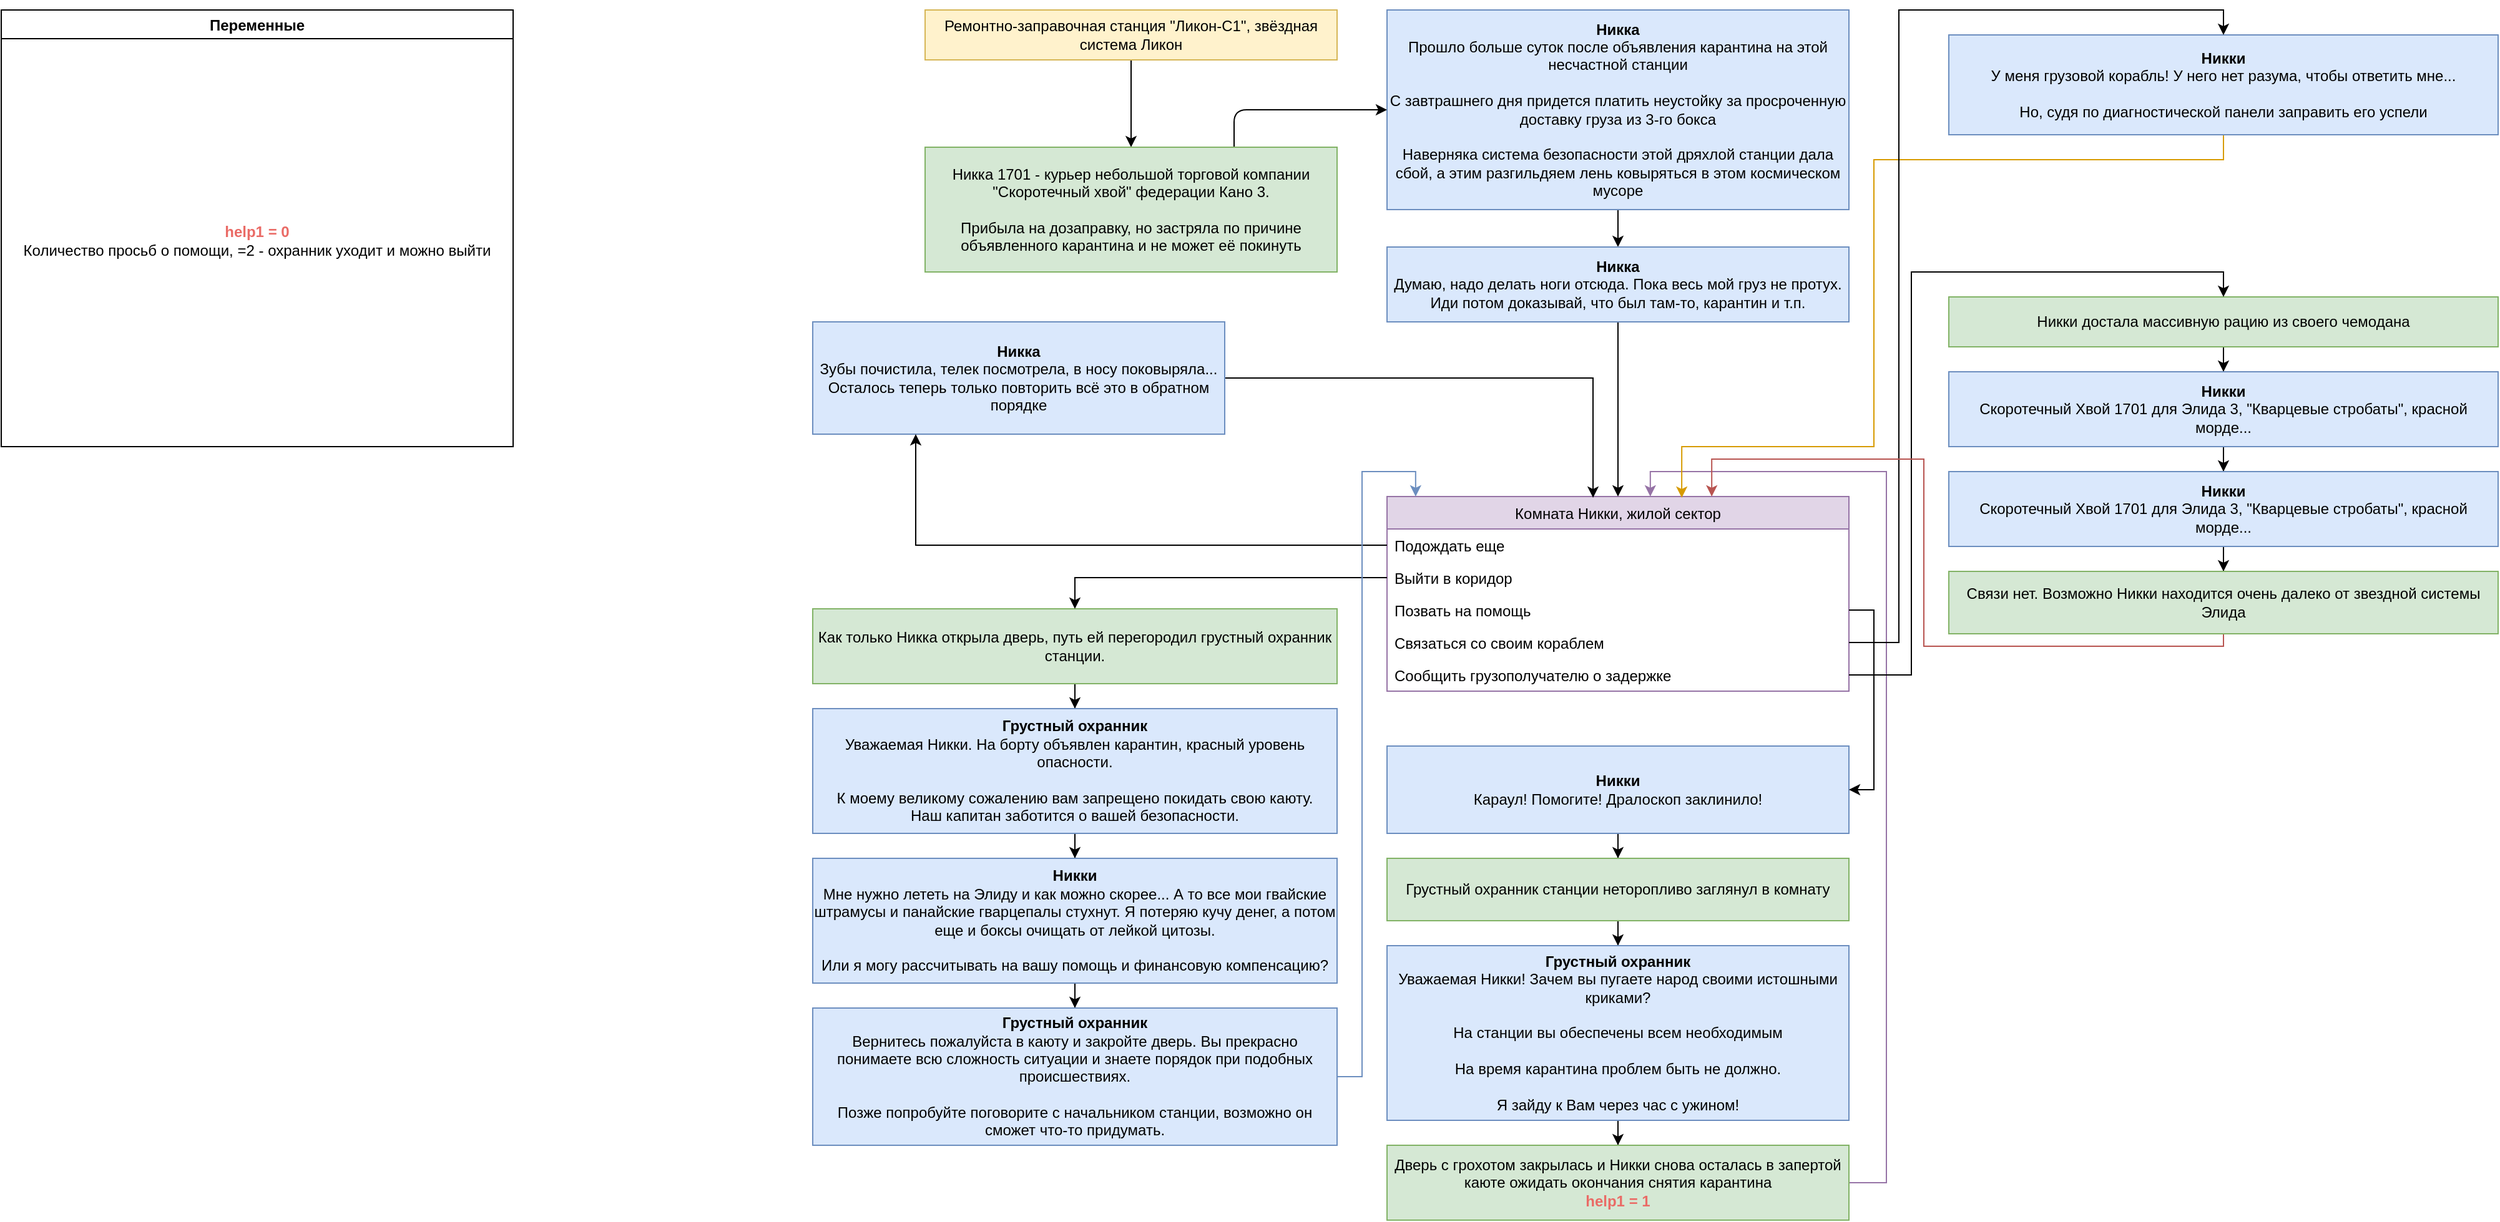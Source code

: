 <mxfile version="14.9.2" type="github">
  <diagram id="ggf2usPorNdX9x693DGo" name="Page-1">
    <mxGraphModel dx="2622" dy="724" grid="1" gridSize="10" guides="1" tooltips="1" connect="1" arrows="1" fold="1" page="0" pageScale="1" pageWidth="827" pageHeight="1169" math="0" shadow="0">
      <root>
        <mxCell id="0" />
        <mxCell id="1" parent="0" />
        <mxCell id="g03nTtScG-hAA8EhMata-2" value="Комната Никки, жилой сектор" style="swimlane;fontStyle=0;childLayout=stackLayout;horizontal=1;startSize=26;horizontalStack=0;resizeParent=1;resizeParentMax=0;resizeLast=0;collapsible=1;marginBottom=0;fillColor=#e1d5e7;strokeColor=#9673a6;" parent="1" vertex="1">
          <mxGeometry x="190" y="460" width="370" height="156" as="geometry">
            <mxRectangle x="190" y="350" width="200" height="26" as="alternateBounds" />
          </mxGeometry>
        </mxCell>
        <mxCell id="g03nTtScG-hAA8EhMata-3" value="Подождать еще" style="text;align=left;verticalAlign=top;spacingLeft=4;spacingRight=4;overflow=hidden;rotatable=0;points=[[0,0.5],[1,0.5]];portConstraint=eastwest;" parent="g03nTtScG-hAA8EhMata-2" vertex="1">
          <mxGeometry y="26" width="370" height="26" as="geometry" />
        </mxCell>
        <mxCell id="g03nTtScG-hAA8EhMata-4" value="Выйти в коридор" style="text;strokeColor=none;fillColor=none;align=left;verticalAlign=top;spacingLeft=4;spacingRight=4;overflow=hidden;rotatable=0;points=[[0,0.5],[1,0.5]];portConstraint=eastwest;" parent="g03nTtScG-hAA8EhMata-2" vertex="1">
          <mxGeometry y="52" width="370" height="26" as="geometry" />
        </mxCell>
        <mxCell id="g03nTtScG-hAA8EhMata-5" value="Позвать на помощь" style="text;strokeColor=none;fillColor=none;align=left;verticalAlign=top;spacingLeft=4;spacingRight=4;overflow=hidden;rotatable=0;points=[[0,0.5],[1,0.5]];portConstraint=eastwest;" parent="g03nTtScG-hAA8EhMata-2" vertex="1">
          <mxGeometry y="78" width="370" height="26" as="geometry" />
        </mxCell>
        <mxCell id="g03nTtScG-hAA8EhMata-23" value="Связаться со своим кораблем" style="text;align=left;verticalAlign=top;spacingLeft=4;spacingRight=4;overflow=hidden;rotatable=0;points=[[0,0.5],[1,0.5]];portConstraint=eastwest;" parent="g03nTtScG-hAA8EhMata-2" vertex="1">
          <mxGeometry y="104" width="370" height="26" as="geometry" />
        </mxCell>
        <mxCell id="g03nTtScG-hAA8EhMata-24" value="Сообщить грузополучателю о задержке" style="text;strokeColor=none;fillColor=none;align=left;verticalAlign=top;spacingLeft=4;spacingRight=4;overflow=hidden;rotatable=0;points=[[0,0.5],[1,0.5]];portConstraint=eastwest;" parent="g03nTtScG-hAA8EhMata-2" vertex="1">
          <mxGeometry y="130" width="370" height="26" as="geometry" />
        </mxCell>
        <mxCell id="4rcX--6uyM_ahGE6yn0v-4" style="edgeStyle=orthogonalEdgeStyle;rounded=0;orthogonalLoop=1;jettySize=auto;html=1;entryX=0.5;entryY=0;entryDx=0;entryDy=0;" edge="1" parent="1" source="g03nTtScG-hAA8EhMata-12" target="4rcX--6uyM_ahGE6yn0v-2">
          <mxGeometry relative="1" as="geometry" />
        </mxCell>
        <mxCell id="g03nTtScG-hAA8EhMata-12" value="&lt;div&gt;&lt;b&gt;Никка&lt;/b&gt;&lt;br&gt;&lt;/div&gt;&lt;div&gt;Прошло больше суток после объявления карантина на этой несчастной станции&lt;/div&gt;&lt;div&gt;&lt;br&gt;&lt;/div&gt;&lt;div&gt;&lt;div&gt;С завтрашнего дня придется платить неустойку за просроченную доставку груза из 3-го бокса&lt;/div&gt;&lt;/div&gt;&lt;div&gt;&lt;br&gt;&lt;/div&gt;&lt;div&gt;Наверняка система безопасности этой дряхлой станции дала сбой, а этим разгильдяем лень ковыряться в этом космическом мусоре&lt;/div&gt;" style="whiteSpace=wrap;html=1;fillColor=#dae8fc;strokeColor=#6c8ebf;" parent="1" vertex="1">
          <mxGeometry x="190" y="70" width="370" height="160" as="geometry" />
        </mxCell>
        <mxCell id="g03nTtScG-hAA8EhMata-25" style="edgeStyle=orthogonalEdgeStyle;orthogonalLoop=1;jettySize=auto;html=1;entryX=0.5;entryY=0;entryDx=0;entryDy=0;" parent="1" source="g03nTtScG-hAA8EhMata-13" target="g03nTtScG-hAA8EhMata-15" edge="1">
          <mxGeometry relative="1" as="geometry" />
        </mxCell>
        <mxCell id="g03nTtScG-hAA8EhMata-13" value="Ремонтно-заправочная станция &quot;Ликон-С1&quot;, звёздная система Ликон" style="whiteSpace=wrap;html=1;fillColor=#fff2cc;strokeColor=#d6b656;" parent="1" vertex="1">
          <mxGeometry x="-180" y="70" width="330" height="40" as="geometry" />
        </mxCell>
        <mxCell id="g03nTtScG-hAA8EhMata-26" style="edgeStyle=orthogonalEdgeStyle;orthogonalLoop=1;jettySize=auto;html=1;exitX=0.75;exitY=0;exitDx=0;exitDy=0;" parent="1" source="g03nTtScG-hAA8EhMata-15" target="g03nTtScG-hAA8EhMata-12" edge="1">
          <mxGeometry relative="1" as="geometry" />
        </mxCell>
        <mxCell id="g03nTtScG-hAA8EhMata-15" value="&lt;div&gt;Никка 1701 - курьер небольшой торговой компании &quot;Скоротечный хвой&quot; федерации Кано 3.&lt;/div&gt;&lt;div&gt;&lt;br&gt;&lt;/div&gt;&lt;div&gt;Прибыла на дозаправку, но застряла по причине объявленного карантина и не может её покинуть&lt;br&gt;&lt;/div&gt;" style="whiteSpace=wrap;html=1;fillColor=#d5e8d4;strokeColor=#82b366;" parent="1" vertex="1">
          <mxGeometry x="-180" y="180" width="330" height="100" as="geometry" />
        </mxCell>
        <mxCell id="4rcX--6uyM_ahGE6yn0v-5" style="edgeStyle=orthogonalEdgeStyle;rounded=0;orthogonalLoop=1;jettySize=auto;html=1;entryX=0.5;entryY=0;entryDx=0;entryDy=0;" edge="1" parent="1" source="4rcX--6uyM_ahGE6yn0v-2" target="g03nTtScG-hAA8EhMata-2">
          <mxGeometry relative="1" as="geometry" />
        </mxCell>
        <mxCell id="4rcX--6uyM_ahGE6yn0v-2" value="&lt;b&gt;Никка&lt;/b&gt;&lt;br&gt;&lt;div&gt;Думаю, надо делать ноги отсюда. Пока весь мой груз не протух. Иди потом доказывай, что был там-то, карантин и т.п.&lt;/div&gt;" style="rounded=0;whiteSpace=wrap;html=1;fillColor=#dae8fc;strokeColor=#6c8ebf;" vertex="1" parent="1">
          <mxGeometry x="190" y="260" width="370" height="60" as="geometry" />
        </mxCell>
        <mxCell id="4rcX--6uyM_ahGE6yn0v-9" style="edgeStyle=orthogonalEdgeStyle;rounded=0;orthogonalLoop=1;jettySize=auto;html=1;entryX=0.446;entryY=0.006;entryDx=0;entryDy=0;entryPerimeter=0;" edge="1" parent="1" source="4rcX--6uyM_ahGE6yn0v-6" target="g03nTtScG-hAA8EhMata-2">
          <mxGeometry relative="1" as="geometry" />
        </mxCell>
        <mxCell id="4rcX--6uyM_ahGE6yn0v-6" value="&lt;div&gt;&lt;b&gt;Никка&lt;/b&gt;&lt;br&gt;&lt;/div&gt;&lt;div&gt;Зубы почистила, телек посмотрела, в носу поковыряла...&lt;/div&gt;&lt;div&gt;Осталось теперь только повторить всё это в обратном порядке&lt;br&gt;&lt;/div&gt;" style="rounded=0;whiteSpace=wrap;html=1;fillColor=#dae8fc;strokeColor=#6c8ebf;" vertex="1" parent="1">
          <mxGeometry x="-270" y="320" width="330" height="90" as="geometry" />
        </mxCell>
        <mxCell id="4rcX--6uyM_ahGE6yn0v-16" style="edgeStyle=orthogonalEdgeStyle;rounded=0;orthogonalLoop=1;jettySize=auto;html=1;" edge="1" parent="1" source="4rcX--6uyM_ahGE6yn0v-11" target="4rcX--6uyM_ahGE6yn0v-12">
          <mxGeometry relative="1" as="geometry" />
        </mxCell>
        <mxCell id="4rcX--6uyM_ahGE6yn0v-11" value="Как только Никка открыла дверь, путь ей перегородил грустный охранник станции." style="rounded=0;whiteSpace=wrap;html=1;fillColor=#d5e8d4;strokeColor=#82b366;" vertex="1" parent="1">
          <mxGeometry x="-270" y="550" width="420" height="60" as="geometry" />
        </mxCell>
        <mxCell id="4rcX--6uyM_ahGE6yn0v-19" style="edgeStyle=orthogonalEdgeStyle;rounded=0;orthogonalLoop=1;jettySize=auto;html=1;entryX=0.5;entryY=0;entryDx=0;entryDy=0;" edge="1" parent="1" source="4rcX--6uyM_ahGE6yn0v-12" target="4rcX--6uyM_ahGE6yn0v-17">
          <mxGeometry relative="1" as="geometry" />
        </mxCell>
        <mxCell id="4rcX--6uyM_ahGE6yn0v-12" value="&lt;div&gt;&lt;b&gt;Грустный охранник&lt;/b&gt;&lt;/div&gt;&lt;div&gt;Уважаемая Никки. На борту объявлен карантин, красный уровень опасности.&lt;/div&gt;&lt;div&gt;&lt;br&gt;&lt;/div&gt;&lt;div&gt;К моему великому сожалению вам запрещено покидать свою каюту.&lt;/div&gt;&lt;div&gt;Наш капитан заботится о вашей безопасности.&lt;br&gt;&lt;/div&gt;" style="rounded=0;whiteSpace=wrap;html=1;fillColor=#dae8fc;strokeColor=#6c8ebf;" vertex="1" parent="1">
          <mxGeometry x="-270" y="630" width="420" height="100" as="geometry" />
        </mxCell>
        <mxCell id="4rcX--6uyM_ahGE6yn0v-13" style="edgeStyle=orthogonalEdgeStyle;rounded=0;orthogonalLoop=1;jettySize=auto;html=1;" edge="1" parent="1" source="g03nTtScG-hAA8EhMata-4" target="4rcX--6uyM_ahGE6yn0v-11">
          <mxGeometry relative="1" as="geometry" />
        </mxCell>
        <mxCell id="4rcX--6uyM_ahGE6yn0v-14" style="edgeStyle=orthogonalEdgeStyle;rounded=0;orthogonalLoop=1;jettySize=auto;html=1;entryX=0.25;entryY=1;entryDx=0;entryDy=0;" edge="1" parent="1" source="g03nTtScG-hAA8EhMata-3" target="4rcX--6uyM_ahGE6yn0v-6">
          <mxGeometry relative="1" as="geometry" />
        </mxCell>
        <mxCell id="4rcX--6uyM_ahGE6yn0v-21" style="edgeStyle=orthogonalEdgeStyle;rounded=0;orthogonalLoop=1;jettySize=auto;html=1;entryX=0.5;entryY=0;entryDx=0;entryDy=0;" edge="1" parent="1" source="4rcX--6uyM_ahGE6yn0v-17" target="4rcX--6uyM_ahGE6yn0v-20">
          <mxGeometry relative="1" as="geometry" />
        </mxCell>
        <mxCell id="4rcX--6uyM_ahGE6yn0v-17" value="&lt;div&gt;&lt;b&gt;Никки&lt;/b&gt;&lt;br&gt;&lt;/div&gt;&lt;div&gt;Мне нужно лететь на Элиду и как можно скорее... А то все мои гвайские штрамусы и панайские гварцепалы стухнут. Я потеряю кучу денег, а потом еще и боксы очищать от лейкой цитозы.&lt;/div&gt;&lt;div&gt;&lt;br&gt;&lt;/div&gt;&lt;div&gt;Или я могу рассчитывать на вашу помощь и финансовую компенсацию?&lt;br&gt;&lt;/div&gt;" style="rounded=0;whiteSpace=wrap;html=1;fillColor=#dae8fc;strokeColor=#6c8ebf;" vertex="1" parent="1">
          <mxGeometry x="-270" y="750" width="420" height="100" as="geometry" />
        </mxCell>
        <mxCell id="4rcX--6uyM_ahGE6yn0v-22" style="edgeStyle=orthogonalEdgeStyle;rounded=0;orthogonalLoop=1;jettySize=auto;html=1;entryX=0.062;entryY=0;entryDx=0;entryDy=0;entryPerimeter=0;fillColor=#dae8fc;strokeColor=#6c8ebf;" edge="1" parent="1" source="4rcX--6uyM_ahGE6yn0v-20" target="g03nTtScG-hAA8EhMata-2">
          <mxGeometry relative="1" as="geometry" />
        </mxCell>
        <mxCell id="4rcX--6uyM_ahGE6yn0v-20" value="&lt;div&gt;&lt;b&gt;Грустный охранник&lt;/b&gt;&lt;br&gt;&lt;/div&gt;&lt;div&gt;Вернитесь пожалуйста в каюту и закройте дверь. Вы прекрасно понимаете всю сложность ситуации и знаете порядок при подобных происшествиях.&lt;/div&gt;&lt;div&gt;&lt;br&gt;&lt;/div&gt;&lt;div&gt;Позже попробуйте поговорите с начальником станции, возможно он сможет что-то придумать.&lt;br&gt;&lt;/div&gt;" style="rounded=0;whiteSpace=wrap;html=1;fillColor=#dae8fc;strokeColor=#6c8ebf;" vertex="1" parent="1">
          <mxGeometry x="-270" y="870" width="420" height="110" as="geometry" />
        </mxCell>
        <mxCell id="4rcX--6uyM_ahGE6yn0v-27" style="edgeStyle=orthogonalEdgeStyle;rounded=0;orthogonalLoop=1;jettySize=auto;html=1;entryX=0.5;entryY=0;entryDx=0;entryDy=0;" edge="1" parent="1" source="4rcX--6uyM_ahGE6yn0v-23" target="4rcX--6uyM_ahGE6yn0v-24">
          <mxGeometry relative="1" as="geometry" />
        </mxCell>
        <mxCell id="4rcX--6uyM_ahGE6yn0v-23" value="&lt;div&gt;&lt;b&gt;Никки&lt;/b&gt;&lt;br&gt;&lt;/div&gt;&lt;div&gt;Караул! Помогите! Дралоскоп заклинило!&lt;/div&gt;" style="rounded=0;whiteSpace=wrap;html=1;fillColor=#dae8fc;strokeColor=#6c8ebf;" vertex="1" parent="1">
          <mxGeometry x="190" y="660" width="370" height="70" as="geometry" />
        </mxCell>
        <mxCell id="4rcX--6uyM_ahGE6yn0v-28" style="edgeStyle=orthogonalEdgeStyle;rounded=0;orthogonalLoop=1;jettySize=auto;html=1;entryX=0.5;entryY=0;entryDx=0;entryDy=0;" edge="1" parent="1" source="4rcX--6uyM_ahGE6yn0v-24" target="4rcX--6uyM_ahGE6yn0v-25">
          <mxGeometry relative="1" as="geometry" />
        </mxCell>
        <mxCell id="4rcX--6uyM_ahGE6yn0v-24" value="Грустный охранник станции неторопливо заглянул в комнату" style="rounded=0;whiteSpace=wrap;html=1;fillColor=#d5e8d4;strokeColor=#82b366;" vertex="1" parent="1">
          <mxGeometry x="190" y="750" width="370" height="50" as="geometry" />
        </mxCell>
        <mxCell id="4rcX--6uyM_ahGE6yn0v-30" style="edgeStyle=orthogonalEdgeStyle;rounded=0;orthogonalLoop=1;jettySize=auto;html=1;" edge="1" parent="1" source="4rcX--6uyM_ahGE6yn0v-25" target="4rcX--6uyM_ahGE6yn0v-29">
          <mxGeometry relative="1" as="geometry" />
        </mxCell>
        <mxCell id="4rcX--6uyM_ahGE6yn0v-25" value="&lt;div&gt;&lt;b&gt;Грустный охранник&lt;/b&gt;&lt;br&gt;&lt;/div&gt;&lt;div&gt;Уважаемая Никки! Зачем вы пугаете народ своими истошными криками?&lt;/div&gt;&lt;div&gt;&lt;br&gt;&lt;/div&gt;&lt;div&gt;На станции вы обеспечены всем необходимым&lt;/div&gt;&lt;div&gt;&lt;br&gt;&lt;/div&gt;&lt;div&gt;На время карантина проблем быть не должно.&lt;/div&gt;&lt;div&gt;&lt;br&gt;&lt;/div&gt;&lt;div&gt;Я зайду к Вам через час с ужином!&lt;br&gt;&lt;/div&gt;" style="rounded=0;whiteSpace=wrap;html=1;fillColor=#dae8fc;strokeColor=#6c8ebf;" vertex="1" parent="1">
          <mxGeometry x="190" y="820" width="370" height="140" as="geometry" />
        </mxCell>
        <mxCell id="4rcX--6uyM_ahGE6yn0v-34" style="edgeStyle=orthogonalEdgeStyle;rounded=0;orthogonalLoop=1;jettySize=auto;html=1;entryX=0.57;entryY=0;entryDx=0;entryDy=0;entryPerimeter=0;fillColor=#e1d5e7;strokeColor=#9673a6;" edge="1" parent="1" source="4rcX--6uyM_ahGE6yn0v-29" target="g03nTtScG-hAA8EhMata-2">
          <mxGeometry relative="1" as="geometry">
            <Array as="points">
              <mxPoint x="590" y="1010" />
              <mxPoint x="590" y="440" />
              <mxPoint x="401" y="440" />
            </Array>
          </mxGeometry>
        </mxCell>
        <mxCell id="4rcX--6uyM_ahGE6yn0v-29" value="&lt;div&gt;Дверь с грохотом закрылась и Никки снова осталась в запертой каюте ожидать окончания снятия карантина&lt;/div&gt;&lt;font color=&quot;#EA6B66&quot;&gt;&lt;b&gt;help1 = 1&lt;/b&gt;&lt;/font&gt;" style="rounded=0;whiteSpace=wrap;html=1;fillColor=#d5e8d4;strokeColor=#82b366;" vertex="1" parent="1">
          <mxGeometry x="190" y="980" width="370" height="60" as="geometry" />
        </mxCell>
        <mxCell id="4rcX--6uyM_ahGE6yn0v-33" style="edgeStyle=orthogonalEdgeStyle;rounded=0;orthogonalLoop=1;jettySize=auto;html=1;entryX=1;entryY=0.5;entryDx=0;entryDy=0;" edge="1" parent="1" source="g03nTtScG-hAA8EhMata-5" target="4rcX--6uyM_ahGE6yn0v-23">
          <mxGeometry relative="1" as="geometry">
            <Array as="points">
              <mxPoint x="580" y="551" />
              <mxPoint x="580" y="695" />
            </Array>
          </mxGeometry>
        </mxCell>
        <mxCell id="4rcX--6uyM_ahGE6yn0v-37" style="edgeStyle=orthogonalEdgeStyle;rounded=0;orthogonalLoop=1;jettySize=auto;html=1;entryX=0.638;entryY=0.006;entryDx=0;entryDy=0;entryPerimeter=0;fillColor=#ffe6cc;strokeColor=#d79b00;" edge="1" parent="1" source="4rcX--6uyM_ahGE6yn0v-35" target="g03nTtScG-hAA8EhMata-2">
          <mxGeometry relative="1" as="geometry">
            <Array as="points">
              <mxPoint x="860" y="190" />
              <mxPoint x="580" y="190" />
              <mxPoint x="580" y="420" />
              <mxPoint x="426" y="420" />
            </Array>
          </mxGeometry>
        </mxCell>
        <mxCell id="4rcX--6uyM_ahGE6yn0v-35" value="&lt;div&gt;&lt;b&gt;Никки&lt;/b&gt;&lt;/div&gt;&lt;div&gt;У меня грузовой корабль! У него нет разума, чтобы ответить мне...&lt;/div&gt;&lt;div&gt;&lt;br&gt;&lt;/div&gt;&lt;div&gt;Но, судя по диагностической панели заправить его успели&lt;br&gt;&lt;/div&gt;" style="rounded=0;whiteSpace=wrap;html=1;fillColor=#dae8fc;strokeColor=#6c8ebf;" vertex="1" parent="1">
          <mxGeometry x="640" y="90" width="440" height="80" as="geometry" />
        </mxCell>
        <mxCell id="4rcX--6uyM_ahGE6yn0v-36" style="edgeStyle=orthogonalEdgeStyle;rounded=0;orthogonalLoop=1;jettySize=auto;html=1;entryX=0.5;entryY=0;entryDx=0;entryDy=0;" edge="1" parent="1" source="g03nTtScG-hAA8EhMata-23" target="4rcX--6uyM_ahGE6yn0v-35">
          <mxGeometry relative="1" as="geometry" />
        </mxCell>
        <mxCell id="4rcX--6uyM_ahGE6yn0v-42" style="edgeStyle=orthogonalEdgeStyle;rounded=0;orthogonalLoop=1;jettySize=auto;html=1;entryX=0.5;entryY=0;entryDx=0;entryDy=0;" edge="1" parent="1" source="4rcX--6uyM_ahGE6yn0v-38" target="4rcX--6uyM_ahGE6yn0v-40">
          <mxGeometry relative="1" as="geometry" />
        </mxCell>
        <mxCell id="4rcX--6uyM_ahGE6yn0v-38" value="Никки достала массивную рацию из своего чемодана" style="rounded=0;whiteSpace=wrap;html=1;fillColor=#d5e8d4;strokeColor=#82b366;" vertex="1" parent="1">
          <mxGeometry x="640" y="300" width="440" height="40" as="geometry" />
        </mxCell>
        <mxCell id="4rcX--6uyM_ahGE6yn0v-39" style="edgeStyle=orthogonalEdgeStyle;rounded=0;orthogonalLoop=1;jettySize=auto;html=1;entryX=0.5;entryY=0;entryDx=0;entryDy=0;" edge="1" parent="1" source="g03nTtScG-hAA8EhMata-24" target="4rcX--6uyM_ahGE6yn0v-38">
          <mxGeometry relative="1" as="geometry">
            <Array as="points">
              <mxPoint x="610" y="603" />
              <mxPoint x="610" y="280" />
              <mxPoint x="860" y="280" />
            </Array>
          </mxGeometry>
        </mxCell>
        <mxCell id="4rcX--6uyM_ahGE6yn0v-43" style="edgeStyle=orthogonalEdgeStyle;rounded=0;orthogonalLoop=1;jettySize=auto;html=1;fillColor=#d5e8d4;" edge="1" parent="1" source="4rcX--6uyM_ahGE6yn0v-40" target="4rcX--6uyM_ahGE6yn0v-41">
          <mxGeometry relative="1" as="geometry" />
        </mxCell>
        <mxCell id="4rcX--6uyM_ahGE6yn0v-40" value="&lt;div&gt;&lt;b&gt;Никки&lt;/b&gt;&lt;/div&gt;&lt;div&gt;Скоротечный Хвой 1701 для Элида 3, &quot;Кварцевые стробаты&quot;, красной морде...&lt;br&gt;&lt;/div&gt;" style="rounded=0;whiteSpace=wrap;html=1;fillColor=#dae8fc;strokeColor=#6c8ebf;" vertex="1" parent="1">
          <mxGeometry x="640" y="360" width="440" height="60" as="geometry" />
        </mxCell>
        <mxCell id="4rcX--6uyM_ahGE6yn0v-45" style="edgeStyle=orthogonalEdgeStyle;rounded=0;orthogonalLoop=1;jettySize=auto;html=1;strokeColor=#000000;" edge="1" parent="1" source="4rcX--6uyM_ahGE6yn0v-41" target="4rcX--6uyM_ahGE6yn0v-44">
          <mxGeometry relative="1" as="geometry" />
        </mxCell>
        <mxCell id="4rcX--6uyM_ahGE6yn0v-41" value="&lt;div&gt;&lt;b&gt;Никки&lt;/b&gt;&lt;/div&gt;&lt;div&gt;Скоротечный Хвой 1701 для Элида 3, &quot;Кварцевые стробаты&quot;, красной морде...&lt;br&gt;&lt;/div&gt;" style="rounded=0;whiteSpace=wrap;html=1;fillColor=#dae8fc;strokeColor=#6c8ebf;" vertex="1" parent="1">
          <mxGeometry x="640" y="440" width="440" height="60" as="geometry" />
        </mxCell>
        <mxCell id="4rcX--6uyM_ahGE6yn0v-46" style="edgeStyle=orthogonalEdgeStyle;rounded=0;orthogonalLoop=1;jettySize=auto;html=1;entryX=0.703;entryY=0;entryDx=0;entryDy=0;entryPerimeter=0;strokeColor=#b85450;fillColor=#f8cecc;" edge="1" parent="1" source="4rcX--6uyM_ahGE6yn0v-44" target="g03nTtScG-hAA8EhMata-2">
          <mxGeometry relative="1" as="geometry">
            <Array as="points">
              <mxPoint x="860" y="580" />
              <mxPoint x="620" y="580" />
              <mxPoint x="620" y="430" />
              <mxPoint x="450" y="430" />
            </Array>
          </mxGeometry>
        </mxCell>
        <mxCell id="4rcX--6uyM_ahGE6yn0v-44" value="Связи нет. Возможно Никки находится очень далеко от звездной системы Элида" style="rounded=0;whiteSpace=wrap;html=1;fillColor=#d5e8d4;strokeColor=#82b366;" vertex="1" parent="1">
          <mxGeometry x="640" y="520" width="440" height="50" as="geometry" />
        </mxCell>
        <mxCell id="4rcX--6uyM_ahGE6yn0v-47" value="Переменные" style="swimlane;" vertex="1" parent="1">
          <mxGeometry x="-920" y="70" width="410" height="350" as="geometry" />
        </mxCell>
        <mxCell id="4rcX--6uyM_ahGE6yn0v-48" value="&lt;div&gt;&lt;font color=&quot;#EA6B66&quot;&gt;&lt;b&gt;help1 = 0&lt;/b&gt;&lt;/font&gt;&lt;/div&gt;&lt;div&gt;Количество просьб о помощи, =2 - охранник уходит и можно выйти&lt;br&gt;&lt;/div&gt;" style="text;html=1;strokeColor=none;fillColor=none;align=center;verticalAlign=middle;whiteSpace=wrap;rounded=0;" vertex="1" parent="4rcX--6uyM_ahGE6yn0v-47">
          <mxGeometry x="10" y="30" width="390" height="310" as="geometry" />
        </mxCell>
      </root>
    </mxGraphModel>
  </diagram>
</mxfile>
